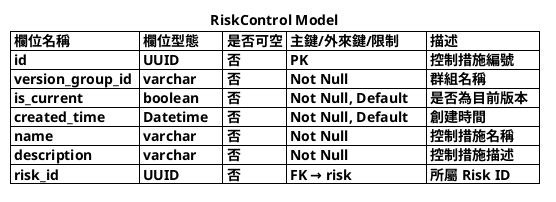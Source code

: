 @startuml
title
  RiskControl Model
  |= 欄位名稱          |= 欄位型態   |= 是否可空 | 主鍵/外來鍵/限制       |= 描述            |
  | id                | UUID        | 否       | PK                    | 控制措施編號     |
  | version_group_id  | varchar     | 否       | Not Null              | 群組名稱         |
  | is_current        | boolean     | 否       | Not Null, Default     | 是否為目前版本   |
  | created_time      | Datetime    | 否       | Not Null, Default     | 創建時間         |
  | name              | varchar     | 否       | Not Null              | 控制措施名稱     |
  | description       | varchar     | 否       | Not Null              | 控制措施描述     |
  | risk_id           | UUID        | 否       | FK → risk             | 所屬 Risk ID     |
end title
@enduml
